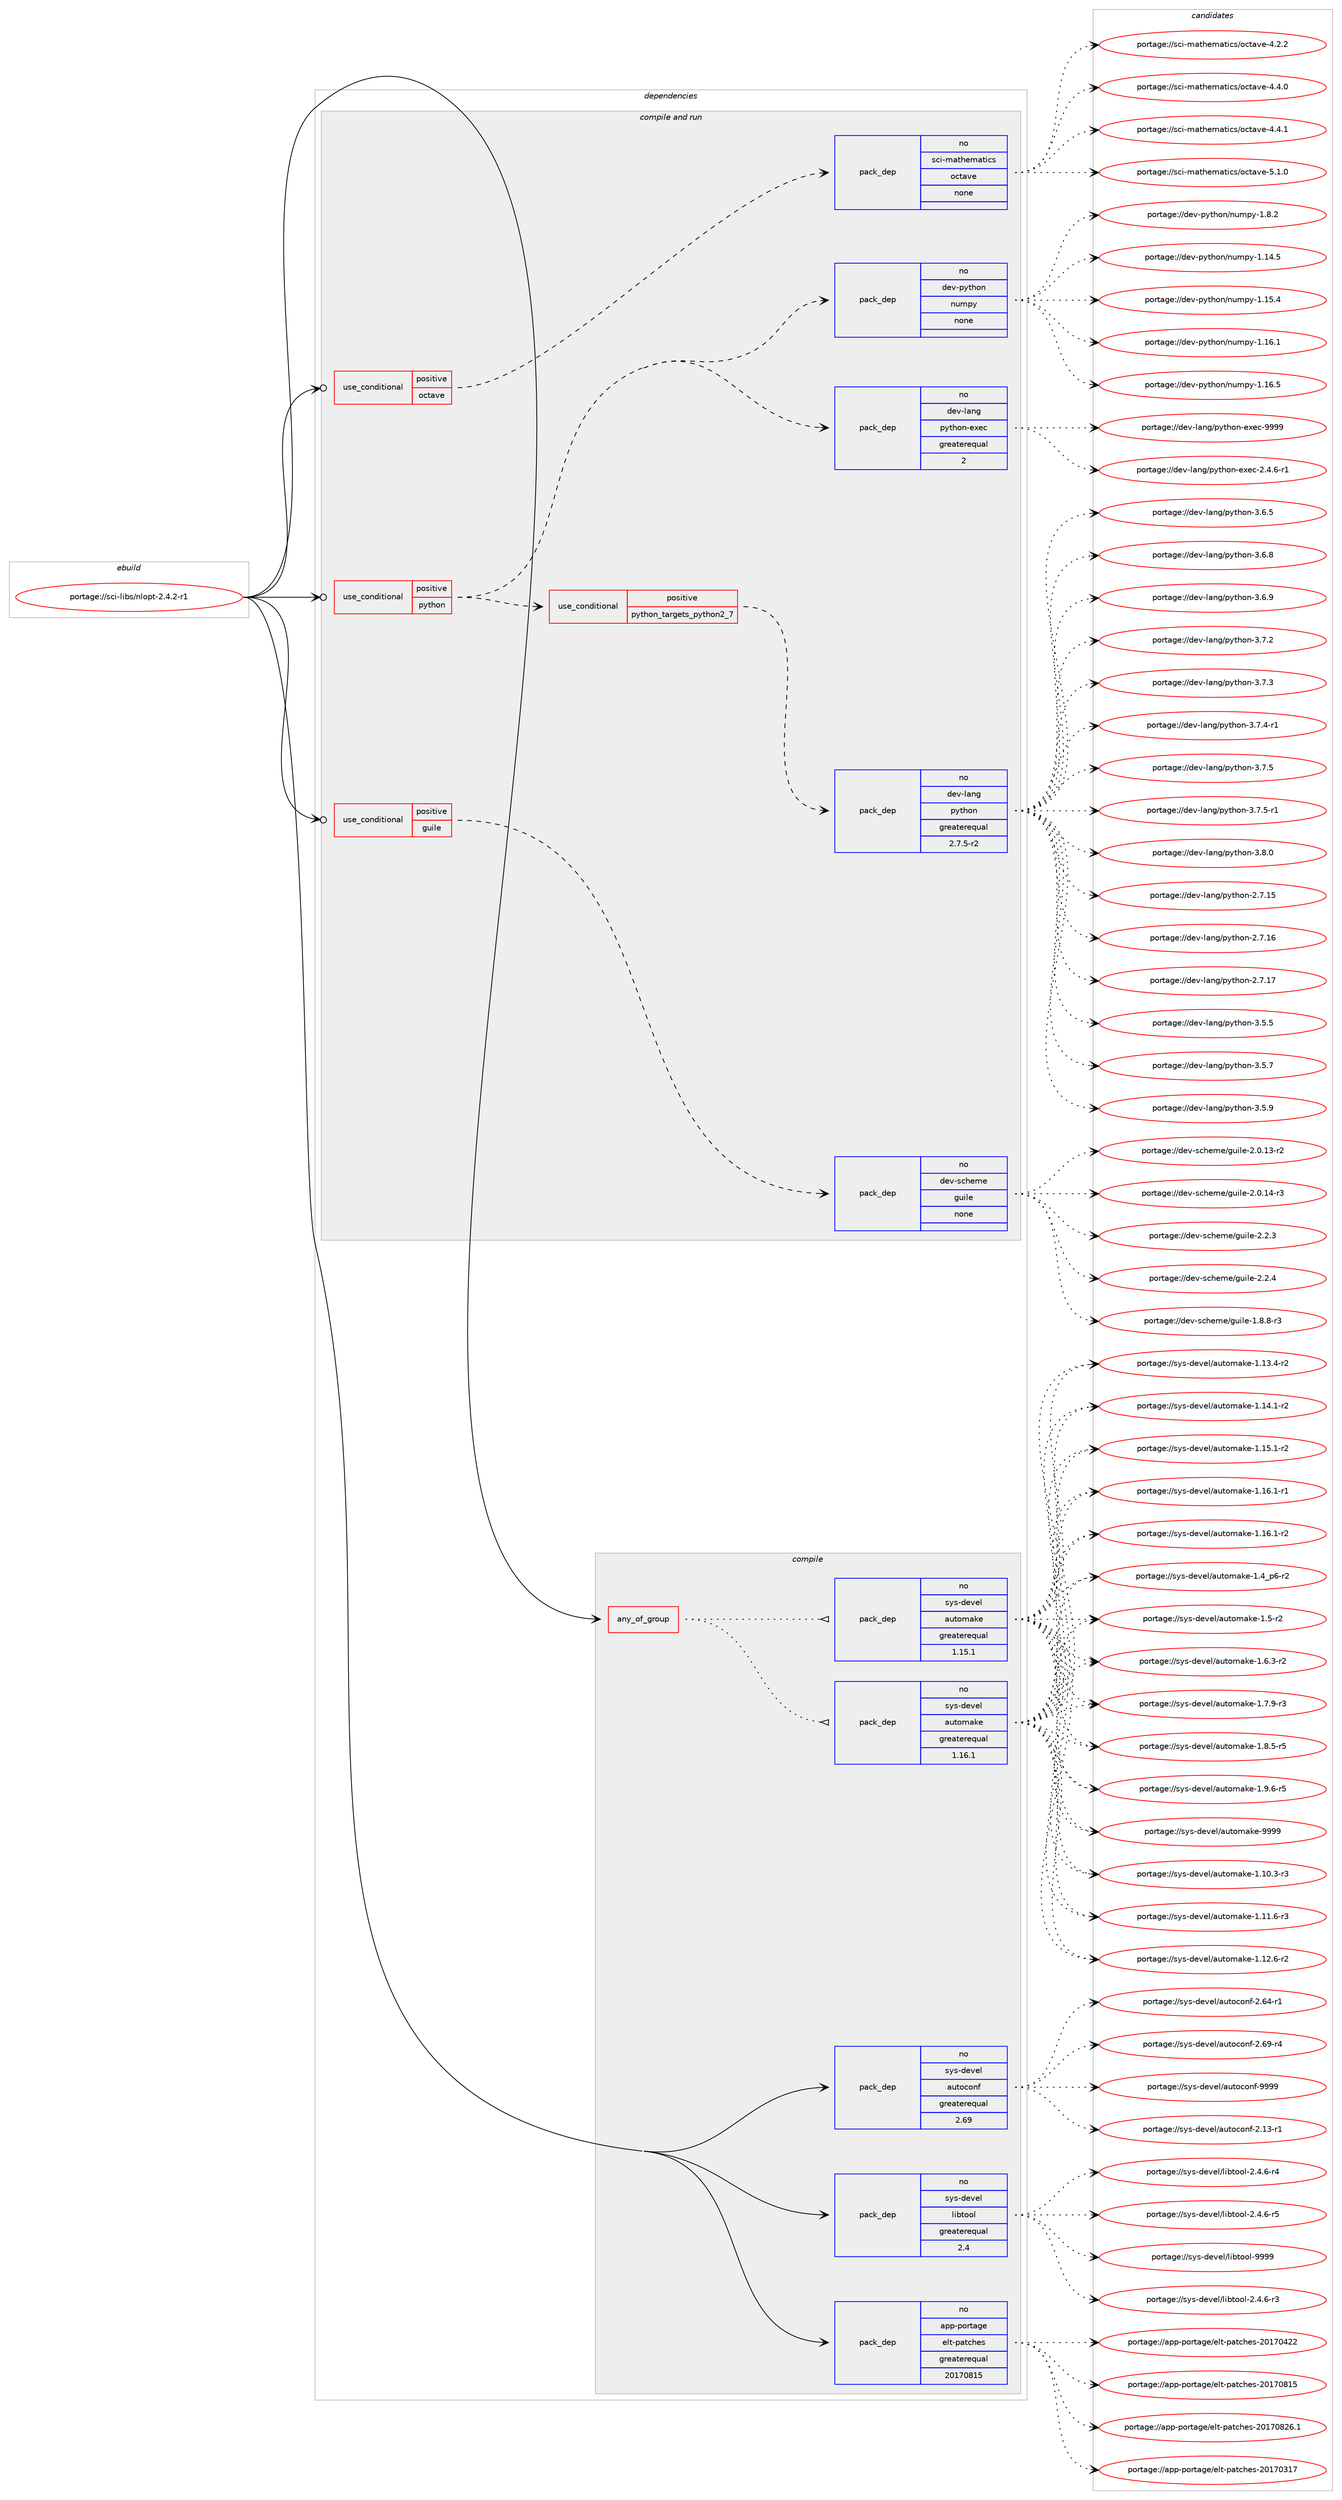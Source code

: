 digraph prolog {

# *************
# Graph options
# *************

newrank=true;
concentrate=true;
compound=true;
graph [rankdir=LR,fontname=Helvetica,fontsize=10,ranksep=1.5];#, ranksep=2.5, nodesep=0.2];
edge  [arrowhead=vee];
node  [fontname=Helvetica,fontsize=10];

# **********
# The ebuild
# **********

subgraph cluster_leftcol {
color=gray;
rank=same;
label=<<i>ebuild</i>>;
id [label="portage://sci-libs/nlopt-2.4.2-r1", color=red, width=4, href="../sci-libs/nlopt-2.4.2-r1.svg"];
}

# ****************
# The dependencies
# ****************

subgraph cluster_midcol {
color=gray;
label=<<i>dependencies</i>>;
subgraph cluster_compile {
fillcolor="#eeeeee";
style=filled;
label=<<i>compile</i>>;
subgraph any6462 {
dependency391751 [label=<<TABLE BORDER="0" CELLBORDER="1" CELLSPACING="0" CELLPADDING="4"><TR><TD CELLPADDING="10">any_of_group</TD></TR></TABLE>>, shape=none, color=red];subgraph pack288086 {
dependency391752 [label=<<TABLE BORDER="0" CELLBORDER="1" CELLSPACING="0" CELLPADDING="4" WIDTH="220"><TR><TD ROWSPAN="6" CELLPADDING="30">pack_dep</TD></TR><TR><TD WIDTH="110">no</TD></TR><TR><TD>sys-devel</TD></TR><TR><TD>automake</TD></TR><TR><TD>greaterequal</TD></TR><TR><TD>1.16.1</TD></TR></TABLE>>, shape=none, color=blue];
}
dependency391751:e -> dependency391752:w [weight=20,style="dotted",arrowhead="oinv"];
subgraph pack288087 {
dependency391753 [label=<<TABLE BORDER="0" CELLBORDER="1" CELLSPACING="0" CELLPADDING="4" WIDTH="220"><TR><TD ROWSPAN="6" CELLPADDING="30">pack_dep</TD></TR><TR><TD WIDTH="110">no</TD></TR><TR><TD>sys-devel</TD></TR><TR><TD>automake</TD></TR><TR><TD>greaterequal</TD></TR><TR><TD>1.15.1</TD></TR></TABLE>>, shape=none, color=blue];
}
dependency391751:e -> dependency391753:w [weight=20,style="dotted",arrowhead="oinv"];
}
id:e -> dependency391751:w [weight=20,style="solid",arrowhead="vee"];
subgraph pack288088 {
dependency391754 [label=<<TABLE BORDER="0" CELLBORDER="1" CELLSPACING="0" CELLPADDING="4" WIDTH="220"><TR><TD ROWSPAN="6" CELLPADDING="30">pack_dep</TD></TR><TR><TD WIDTH="110">no</TD></TR><TR><TD>app-portage</TD></TR><TR><TD>elt-patches</TD></TR><TR><TD>greaterequal</TD></TR><TR><TD>20170815</TD></TR></TABLE>>, shape=none, color=blue];
}
id:e -> dependency391754:w [weight=20,style="solid",arrowhead="vee"];
subgraph pack288089 {
dependency391755 [label=<<TABLE BORDER="0" CELLBORDER="1" CELLSPACING="0" CELLPADDING="4" WIDTH="220"><TR><TD ROWSPAN="6" CELLPADDING="30">pack_dep</TD></TR><TR><TD WIDTH="110">no</TD></TR><TR><TD>sys-devel</TD></TR><TR><TD>autoconf</TD></TR><TR><TD>greaterequal</TD></TR><TR><TD>2.69</TD></TR></TABLE>>, shape=none, color=blue];
}
id:e -> dependency391755:w [weight=20,style="solid",arrowhead="vee"];
subgraph pack288090 {
dependency391756 [label=<<TABLE BORDER="0" CELLBORDER="1" CELLSPACING="0" CELLPADDING="4" WIDTH="220"><TR><TD ROWSPAN="6" CELLPADDING="30">pack_dep</TD></TR><TR><TD WIDTH="110">no</TD></TR><TR><TD>sys-devel</TD></TR><TR><TD>libtool</TD></TR><TR><TD>greaterequal</TD></TR><TR><TD>2.4</TD></TR></TABLE>>, shape=none, color=blue];
}
id:e -> dependency391756:w [weight=20,style="solid",arrowhead="vee"];
}
subgraph cluster_compileandrun {
fillcolor="#eeeeee";
style=filled;
label=<<i>compile and run</i>>;
subgraph cond96999 {
dependency391757 [label=<<TABLE BORDER="0" CELLBORDER="1" CELLSPACING="0" CELLPADDING="4"><TR><TD ROWSPAN="3" CELLPADDING="10">use_conditional</TD></TR><TR><TD>positive</TD></TR><TR><TD>guile</TD></TR></TABLE>>, shape=none, color=red];
subgraph pack288091 {
dependency391758 [label=<<TABLE BORDER="0" CELLBORDER="1" CELLSPACING="0" CELLPADDING="4" WIDTH="220"><TR><TD ROWSPAN="6" CELLPADDING="30">pack_dep</TD></TR><TR><TD WIDTH="110">no</TD></TR><TR><TD>dev-scheme</TD></TR><TR><TD>guile</TD></TR><TR><TD>none</TD></TR><TR><TD></TD></TR></TABLE>>, shape=none, color=blue];
}
dependency391757:e -> dependency391758:w [weight=20,style="dashed",arrowhead="vee"];
}
id:e -> dependency391757:w [weight=20,style="solid",arrowhead="odotvee"];
subgraph cond97000 {
dependency391759 [label=<<TABLE BORDER="0" CELLBORDER="1" CELLSPACING="0" CELLPADDING="4"><TR><TD ROWSPAN="3" CELLPADDING="10">use_conditional</TD></TR><TR><TD>positive</TD></TR><TR><TD>octave</TD></TR></TABLE>>, shape=none, color=red];
subgraph pack288092 {
dependency391760 [label=<<TABLE BORDER="0" CELLBORDER="1" CELLSPACING="0" CELLPADDING="4" WIDTH="220"><TR><TD ROWSPAN="6" CELLPADDING="30">pack_dep</TD></TR><TR><TD WIDTH="110">no</TD></TR><TR><TD>sci-mathematics</TD></TR><TR><TD>octave</TD></TR><TR><TD>none</TD></TR><TR><TD></TD></TR></TABLE>>, shape=none, color=blue];
}
dependency391759:e -> dependency391760:w [weight=20,style="dashed",arrowhead="vee"];
}
id:e -> dependency391759:w [weight=20,style="solid",arrowhead="odotvee"];
subgraph cond97001 {
dependency391761 [label=<<TABLE BORDER="0" CELLBORDER="1" CELLSPACING="0" CELLPADDING="4"><TR><TD ROWSPAN="3" CELLPADDING="10">use_conditional</TD></TR><TR><TD>positive</TD></TR><TR><TD>python</TD></TR></TABLE>>, shape=none, color=red];
subgraph cond97002 {
dependency391762 [label=<<TABLE BORDER="0" CELLBORDER="1" CELLSPACING="0" CELLPADDING="4"><TR><TD ROWSPAN="3" CELLPADDING="10">use_conditional</TD></TR><TR><TD>positive</TD></TR><TR><TD>python_targets_python2_7</TD></TR></TABLE>>, shape=none, color=red];
subgraph pack288093 {
dependency391763 [label=<<TABLE BORDER="0" CELLBORDER="1" CELLSPACING="0" CELLPADDING="4" WIDTH="220"><TR><TD ROWSPAN="6" CELLPADDING="30">pack_dep</TD></TR><TR><TD WIDTH="110">no</TD></TR><TR><TD>dev-lang</TD></TR><TR><TD>python</TD></TR><TR><TD>greaterequal</TD></TR><TR><TD>2.7.5-r2</TD></TR></TABLE>>, shape=none, color=blue];
}
dependency391762:e -> dependency391763:w [weight=20,style="dashed",arrowhead="vee"];
}
dependency391761:e -> dependency391762:w [weight=20,style="dashed",arrowhead="vee"];
subgraph pack288094 {
dependency391764 [label=<<TABLE BORDER="0" CELLBORDER="1" CELLSPACING="0" CELLPADDING="4" WIDTH="220"><TR><TD ROWSPAN="6" CELLPADDING="30">pack_dep</TD></TR><TR><TD WIDTH="110">no</TD></TR><TR><TD>dev-lang</TD></TR><TR><TD>python-exec</TD></TR><TR><TD>greaterequal</TD></TR><TR><TD>2</TD></TR></TABLE>>, shape=none, color=blue];
}
dependency391761:e -> dependency391764:w [weight=20,style="dashed",arrowhead="vee"];
subgraph pack288095 {
dependency391765 [label=<<TABLE BORDER="0" CELLBORDER="1" CELLSPACING="0" CELLPADDING="4" WIDTH="220"><TR><TD ROWSPAN="6" CELLPADDING="30">pack_dep</TD></TR><TR><TD WIDTH="110">no</TD></TR><TR><TD>dev-python</TD></TR><TR><TD>numpy</TD></TR><TR><TD>none</TD></TR><TR><TD></TD></TR></TABLE>>, shape=none, color=blue];
}
dependency391761:e -> dependency391765:w [weight=20,style="dashed",arrowhead="vee"];
}
id:e -> dependency391761:w [weight=20,style="solid",arrowhead="odotvee"];
}
subgraph cluster_run {
fillcolor="#eeeeee";
style=filled;
label=<<i>run</i>>;
}
}

# **************
# The candidates
# **************

subgraph cluster_choices {
rank=same;
color=gray;
label=<<i>candidates</i>>;

subgraph choice288086 {
color=black;
nodesep=1;
choiceportage11512111545100101118101108479711711611110997107101454946494846514511451 [label="portage://sys-devel/automake-1.10.3-r3", color=red, width=4,href="../sys-devel/automake-1.10.3-r3.svg"];
choiceportage11512111545100101118101108479711711611110997107101454946494946544511451 [label="portage://sys-devel/automake-1.11.6-r3", color=red, width=4,href="../sys-devel/automake-1.11.6-r3.svg"];
choiceportage11512111545100101118101108479711711611110997107101454946495046544511450 [label="portage://sys-devel/automake-1.12.6-r2", color=red, width=4,href="../sys-devel/automake-1.12.6-r2.svg"];
choiceportage11512111545100101118101108479711711611110997107101454946495146524511450 [label="portage://sys-devel/automake-1.13.4-r2", color=red, width=4,href="../sys-devel/automake-1.13.4-r2.svg"];
choiceportage11512111545100101118101108479711711611110997107101454946495246494511450 [label="portage://sys-devel/automake-1.14.1-r2", color=red, width=4,href="../sys-devel/automake-1.14.1-r2.svg"];
choiceportage11512111545100101118101108479711711611110997107101454946495346494511450 [label="portage://sys-devel/automake-1.15.1-r2", color=red, width=4,href="../sys-devel/automake-1.15.1-r2.svg"];
choiceportage11512111545100101118101108479711711611110997107101454946495446494511449 [label="portage://sys-devel/automake-1.16.1-r1", color=red, width=4,href="../sys-devel/automake-1.16.1-r1.svg"];
choiceportage11512111545100101118101108479711711611110997107101454946495446494511450 [label="portage://sys-devel/automake-1.16.1-r2", color=red, width=4,href="../sys-devel/automake-1.16.1-r2.svg"];
choiceportage115121115451001011181011084797117116111109971071014549465295112544511450 [label="portage://sys-devel/automake-1.4_p6-r2", color=red, width=4,href="../sys-devel/automake-1.4_p6-r2.svg"];
choiceportage11512111545100101118101108479711711611110997107101454946534511450 [label="portage://sys-devel/automake-1.5-r2", color=red, width=4,href="../sys-devel/automake-1.5-r2.svg"];
choiceportage115121115451001011181011084797117116111109971071014549465446514511450 [label="portage://sys-devel/automake-1.6.3-r2", color=red, width=4,href="../sys-devel/automake-1.6.3-r2.svg"];
choiceportage115121115451001011181011084797117116111109971071014549465546574511451 [label="portage://sys-devel/automake-1.7.9-r3", color=red, width=4,href="../sys-devel/automake-1.7.9-r3.svg"];
choiceportage115121115451001011181011084797117116111109971071014549465646534511453 [label="portage://sys-devel/automake-1.8.5-r5", color=red, width=4,href="../sys-devel/automake-1.8.5-r5.svg"];
choiceportage115121115451001011181011084797117116111109971071014549465746544511453 [label="portage://sys-devel/automake-1.9.6-r5", color=red, width=4,href="../sys-devel/automake-1.9.6-r5.svg"];
choiceportage115121115451001011181011084797117116111109971071014557575757 [label="portage://sys-devel/automake-9999", color=red, width=4,href="../sys-devel/automake-9999.svg"];
dependency391752:e -> choiceportage11512111545100101118101108479711711611110997107101454946494846514511451:w [style=dotted,weight="100"];
dependency391752:e -> choiceportage11512111545100101118101108479711711611110997107101454946494946544511451:w [style=dotted,weight="100"];
dependency391752:e -> choiceportage11512111545100101118101108479711711611110997107101454946495046544511450:w [style=dotted,weight="100"];
dependency391752:e -> choiceportage11512111545100101118101108479711711611110997107101454946495146524511450:w [style=dotted,weight="100"];
dependency391752:e -> choiceportage11512111545100101118101108479711711611110997107101454946495246494511450:w [style=dotted,weight="100"];
dependency391752:e -> choiceportage11512111545100101118101108479711711611110997107101454946495346494511450:w [style=dotted,weight="100"];
dependency391752:e -> choiceportage11512111545100101118101108479711711611110997107101454946495446494511449:w [style=dotted,weight="100"];
dependency391752:e -> choiceportage11512111545100101118101108479711711611110997107101454946495446494511450:w [style=dotted,weight="100"];
dependency391752:e -> choiceportage115121115451001011181011084797117116111109971071014549465295112544511450:w [style=dotted,weight="100"];
dependency391752:e -> choiceportage11512111545100101118101108479711711611110997107101454946534511450:w [style=dotted,weight="100"];
dependency391752:e -> choiceportage115121115451001011181011084797117116111109971071014549465446514511450:w [style=dotted,weight="100"];
dependency391752:e -> choiceportage115121115451001011181011084797117116111109971071014549465546574511451:w [style=dotted,weight="100"];
dependency391752:e -> choiceportage115121115451001011181011084797117116111109971071014549465646534511453:w [style=dotted,weight="100"];
dependency391752:e -> choiceportage115121115451001011181011084797117116111109971071014549465746544511453:w [style=dotted,weight="100"];
dependency391752:e -> choiceportage115121115451001011181011084797117116111109971071014557575757:w [style=dotted,weight="100"];
}
subgraph choice288087 {
color=black;
nodesep=1;
choiceportage11512111545100101118101108479711711611110997107101454946494846514511451 [label="portage://sys-devel/automake-1.10.3-r3", color=red, width=4,href="../sys-devel/automake-1.10.3-r3.svg"];
choiceportage11512111545100101118101108479711711611110997107101454946494946544511451 [label="portage://sys-devel/automake-1.11.6-r3", color=red, width=4,href="../sys-devel/automake-1.11.6-r3.svg"];
choiceportage11512111545100101118101108479711711611110997107101454946495046544511450 [label="portage://sys-devel/automake-1.12.6-r2", color=red, width=4,href="../sys-devel/automake-1.12.6-r2.svg"];
choiceportage11512111545100101118101108479711711611110997107101454946495146524511450 [label="portage://sys-devel/automake-1.13.4-r2", color=red, width=4,href="../sys-devel/automake-1.13.4-r2.svg"];
choiceportage11512111545100101118101108479711711611110997107101454946495246494511450 [label="portage://sys-devel/automake-1.14.1-r2", color=red, width=4,href="../sys-devel/automake-1.14.1-r2.svg"];
choiceportage11512111545100101118101108479711711611110997107101454946495346494511450 [label="portage://sys-devel/automake-1.15.1-r2", color=red, width=4,href="../sys-devel/automake-1.15.1-r2.svg"];
choiceportage11512111545100101118101108479711711611110997107101454946495446494511449 [label="portage://sys-devel/automake-1.16.1-r1", color=red, width=4,href="../sys-devel/automake-1.16.1-r1.svg"];
choiceportage11512111545100101118101108479711711611110997107101454946495446494511450 [label="portage://sys-devel/automake-1.16.1-r2", color=red, width=4,href="../sys-devel/automake-1.16.1-r2.svg"];
choiceportage115121115451001011181011084797117116111109971071014549465295112544511450 [label="portage://sys-devel/automake-1.4_p6-r2", color=red, width=4,href="../sys-devel/automake-1.4_p6-r2.svg"];
choiceportage11512111545100101118101108479711711611110997107101454946534511450 [label="portage://sys-devel/automake-1.5-r2", color=red, width=4,href="../sys-devel/automake-1.5-r2.svg"];
choiceportage115121115451001011181011084797117116111109971071014549465446514511450 [label="portage://sys-devel/automake-1.6.3-r2", color=red, width=4,href="../sys-devel/automake-1.6.3-r2.svg"];
choiceportage115121115451001011181011084797117116111109971071014549465546574511451 [label="portage://sys-devel/automake-1.7.9-r3", color=red, width=4,href="../sys-devel/automake-1.7.9-r3.svg"];
choiceportage115121115451001011181011084797117116111109971071014549465646534511453 [label="portage://sys-devel/automake-1.8.5-r5", color=red, width=4,href="../sys-devel/automake-1.8.5-r5.svg"];
choiceportage115121115451001011181011084797117116111109971071014549465746544511453 [label="portage://sys-devel/automake-1.9.6-r5", color=red, width=4,href="../sys-devel/automake-1.9.6-r5.svg"];
choiceportage115121115451001011181011084797117116111109971071014557575757 [label="portage://sys-devel/automake-9999", color=red, width=4,href="../sys-devel/automake-9999.svg"];
dependency391753:e -> choiceportage11512111545100101118101108479711711611110997107101454946494846514511451:w [style=dotted,weight="100"];
dependency391753:e -> choiceportage11512111545100101118101108479711711611110997107101454946494946544511451:w [style=dotted,weight="100"];
dependency391753:e -> choiceportage11512111545100101118101108479711711611110997107101454946495046544511450:w [style=dotted,weight="100"];
dependency391753:e -> choiceportage11512111545100101118101108479711711611110997107101454946495146524511450:w [style=dotted,weight="100"];
dependency391753:e -> choiceportage11512111545100101118101108479711711611110997107101454946495246494511450:w [style=dotted,weight="100"];
dependency391753:e -> choiceportage11512111545100101118101108479711711611110997107101454946495346494511450:w [style=dotted,weight="100"];
dependency391753:e -> choiceportage11512111545100101118101108479711711611110997107101454946495446494511449:w [style=dotted,weight="100"];
dependency391753:e -> choiceportage11512111545100101118101108479711711611110997107101454946495446494511450:w [style=dotted,weight="100"];
dependency391753:e -> choiceportage115121115451001011181011084797117116111109971071014549465295112544511450:w [style=dotted,weight="100"];
dependency391753:e -> choiceportage11512111545100101118101108479711711611110997107101454946534511450:w [style=dotted,weight="100"];
dependency391753:e -> choiceportage115121115451001011181011084797117116111109971071014549465446514511450:w [style=dotted,weight="100"];
dependency391753:e -> choiceportage115121115451001011181011084797117116111109971071014549465546574511451:w [style=dotted,weight="100"];
dependency391753:e -> choiceportage115121115451001011181011084797117116111109971071014549465646534511453:w [style=dotted,weight="100"];
dependency391753:e -> choiceportage115121115451001011181011084797117116111109971071014549465746544511453:w [style=dotted,weight="100"];
dependency391753:e -> choiceportage115121115451001011181011084797117116111109971071014557575757:w [style=dotted,weight="100"];
}
subgraph choice288088 {
color=black;
nodesep=1;
choiceportage97112112451121111141169710310147101108116451129711699104101115455048495548514955 [label="portage://app-portage/elt-patches-20170317", color=red, width=4,href="../app-portage/elt-patches-20170317.svg"];
choiceportage97112112451121111141169710310147101108116451129711699104101115455048495548525050 [label="portage://app-portage/elt-patches-20170422", color=red, width=4,href="../app-portage/elt-patches-20170422.svg"];
choiceportage97112112451121111141169710310147101108116451129711699104101115455048495548564953 [label="portage://app-portage/elt-patches-20170815", color=red, width=4,href="../app-portage/elt-patches-20170815.svg"];
choiceportage971121124511211111411697103101471011081164511297116991041011154550484955485650544649 [label="portage://app-portage/elt-patches-20170826.1", color=red, width=4,href="../app-portage/elt-patches-20170826.1.svg"];
dependency391754:e -> choiceportage97112112451121111141169710310147101108116451129711699104101115455048495548514955:w [style=dotted,weight="100"];
dependency391754:e -> choiceportage97112112451121111141169710310147101108116451129711699104101115455048495548525050:w [style=dotted,weight="100"];
dependency391754:e -> choiceportage97112112451121111141169710310147101108116451129711699104101115455048495548564953:w [style=dotted,weight="100"];
dependency391754:e -> choiceportage971121124511211111411697103101471011081164511297116991041011154550484955485650544649:w [style=dotted,weight="100"];
}
subgraph choice288089 {
color=black;
nodesep=1;
choiceportage1151211154510010111810110847971171161119911111010245504649514511449 [label="portage://sys-devel/autoconf-2.13-r1", color=red, width=4,href="../sys-devel/autoconf-2.13-r1.svg"];
choiceportage1151211154510010111810110847971171161119911111010245504654524511449 [label="portage://sys-devel/autoconf-2.64-r1", color=red, width=4,href="../sys-devel/autoconf-2.64-r1.svg"];
choiceportage1151211154510010111810110847971171161119911111010245504654574511452 [label="portage://sys-devel/autoconf-2.69-r4", color=red, width=4,href="../sys-devel/autoconf-2.69-r4.svg"];
choiceportage115121115451001011181011084797117116111991111101024557575757 [label="portage://sys-devel/autoconf-9999", color=red, width=4,href="../sys-devel/autoconf-9999.svg"];
dependency391755:e -> choiceportage1151211154510010111810110847971171161119911111010245504649514511449:w [style=dotted,weight="100"];
dependency391755:e -> choiceportage1151211154510010111810110847971171161119911111010245504654524511449:w [style=dotted,weight="100"];
dependency391755:e -> choiceportage1151211154510010111810110847971171161119911111010245504654574511452:w [style=dotted,weight="100"];
dependency391755:e -> choiceportage115121115451001011181011084797117116111991111101024557575757:w [style=dotted,weight="100"];
}
subgraph choice288090 {
color=black;
nodesep=1;
choiceportage1151211154510010111810110847108105981161111111084550465246544511451 [label="portage://sys-devel/libtool-2.4.6-r3", color=red, width=4,href="../sys-devel/libtool-2.4.6-r3.svg"];
choiceportage1151211154510010111810110847108105981161111111084550465246544511452 [label="portage://sys-devel/libtool-2.4.6-r4", color=red, width=4,href="../sys-devel/libtool-2.4.6-r4.svg"];
choiceportage1151211154510010111810110847108105981161111111084550465246544511453 [label="portage://sys-devel/libtool-2.4.6-r5", color=red, width=4,href="../sys-devel/libtool-2.4.6-r5.svg"];
choiceportage1151211154510010111810110847108105981161111111084557575757 [label="portage://sys-devel/libtool-9999", color=red, width=4,href="../sys-devel/libtool-9999.svg"];
dependency391756:e -> choiceportage1151211154510010111810110847108105981161111111084550465246544511451:w [style=dotted,weight="100"];
dependency391756:e -> choiceportage1151211154510010111810110847108105981161111111084550465246544511452:w [style=dotted,weight="100"];
dependency391756:e -> choiceportage1151211154510010111810110847108105981161111111084550465246544511453:w [style=dotted,weight="100"];
dependency391756:e -> choiceportage1151211154510010111810110847108105981161111111084557575757:w [style=dotted,weight="100"];
}
subgraph choice288091 {
color=black;
nodesep=1;
choiceportage1001011184511599104101109101471031171051081014549465646564511451 [label="portage://dev-scheme/guile-1.8.8-r3", color=red, width=4,href="../dev-scheme/guile-1.8.8-r3.svg"];
choiceportage100101118451159910410110910147103117105108101455046484649514511450 [label="portage://dev-scheme/guile-2.0.13-r2", color=red, width=4,href="../dev-scheme/guile-2.0.13-r2.svg"];
choiceportage100101118451159910410110910147103117105108101455046484649524511451 [label="portage://dev-scheme/guile-2.0.14-r3", color=red, width=4,href="../dev-scheme/guile-2.0.14-r3.svg"];
choiceportage100101118451159910410110910147103117105108101455046504651 [label="portage://dev-scheme/guile-2.2.3", color=red, width=4,href="../dev-scheme/guile-2.2.3.svg"];
choiceportage100101118451159910410110910147103117105108101455046504652 [label="portage://dev-scheme/guile-2.2.4", color=red, width=4,href="../dev-scheme/guile-2.2.4.svg"];
dependency391758:e -> choiceportage1001011184511599104101109101471031171051081014549465646564511451:w [style=dotted,weight="100"];
dependency391758:e -> choiceportage100101118451159910410110910147103117105108101455046484649514511450:w [style=dotted,weight="100"];
dependency391758:e -> choiceportage100101118451159910410110910147103117105108101455046484649524511451:w [style=dotted,weight="100"];
dependency391758:e -> choiceportage100101118451159910410110910147103117105108101455046504651:w [style=dotted,weight="100"];
dependency391758:e -> choiceportage100101118451159910410110910147103117105108101455046504652:w [style=dotted,weight="100"];
}
subgraph choice288092 {
color=black;
nodesep=1;
choiceportage1159910545109971161041011099711610599115471119911697118101455246504650 [label="portage://sci-mathematics/octave-4.2.2", color=red, width=4,href="../sci-mathematics/octave-4.2.2.svg"];
choiceportage1159910545109971161041011099711610599115471119911697118101455246524648 [label="portage://sci-mathematics/octave-4.4.0", color=red, width=4,href="../sci-mathematics/octave-4.4.0.svg"];
choiceportage1159910545109971161041011099711610599115471119911697118101455246524649 [label="portage://sci-mathematics/octave-4.4.1", color=red, width=4,href="../sci-mathematics/octave-4.4.1.svg"];
choiceportage1159910545109971161041011099711610599115471119911697118101455346494648 [label="portage://sci-mathematics/octave-5.1.0", color=red, width=4,href="../sci-mathematics/octave-5.1.0.svg"];
dependency391760:e -> choiceportage1159910545109971161041011099711610599115471119911697118101455246504650:w [style=dotted,weight="100"];
dependency391760:e -> choiceportage1159910545109971161041011099711610599115471119911697118101455246524648:w [style=dotted,weight="100"];
dependency391760:e -> choiceportage1159910545109971161041011099711610599115471119911697118101455246524649:w [style=dotted,weight="100"];
dependency391760:e -> choiceportage1159910545109971161041011099711610599115471119911697118101455346494648:w [style=dotted,weight="100"];
}
subgraph choice288093 {
color=black;
nodesep=1;
choiceportage10010111845108971101034711212111610411111045504655464953 [label="portage://dev-lang/python-2.7.15", color=red, width=4,href="../dev-lang/python-2.7.15.svg"];
choiceportage10010111845108971101034711212111610411111045504655464954 [label="portage://dev-lang/python-2.7.16", color=red, width=4,href="../dev-lang/python-2.7.16.svg"];
choiceportage10010111845108971101034711212111610411111045504655464955 [label="portage://dev-lang/python-2.7.17", color=red, width=4,href="../dev-lang/python-2.7.17.svg"];
choiceportage100101118451089711010347112121116104111110455146534653 [label="portage://dev-lang/python-3.5.5", color=red, width=4,href="../dev-lang/python-3.5.5.svg"];
choiceportage100101118451089711010347112121116104111110455146534655 [label="portage://dev-lang/python-3.5.7", color=red, width=4,href="../dev-lang/python-3.5.7.svg"];
choiceportage100101118451089711010347112121116104111110455146534657 [label="portage://dev-lang/python-3.5.9", color=red, width=4,href="../dev-lang/python-3.5.9.svg"];
choiceportage100101118451089711010347112121116104111110455146544653 [label="portage://dev-lang/python-3.6.5", color=red, width=4,href="../dev-lang/python-3.6.5.svg"];
choiceportage100101118451089711010347112121116104111110455146544656 [label="portage://dev-lang/python-3.6.8", color=red, width=4,href="../dev-lang/python-3.6.8.svg"];
choiceportage100101118451089711010347112121116104111110455146544657 [label="portage://dev-lang/python-3.6.9", color=red, width=4,href="../dev-lang/python-3.6.9.svg"];
choiceportage100101118451089711010347112121116104111110455146554650 [label="portage://dev-lang/python-3.7.2", color=red, width=4,href="../dev-lang/python-3.7.2.svg"];
choiceportage100101118451089711010347112121116104111110455146554651 [label="portage://dev-lang/python-3.7.3", color=red, width=4,href="../dev-lang/python-3.7.3.svg"];
choiceportage1001011184510897110103471121211161041111104551465546524511449 [label="portage://dev-lang/python-3.7.4-r1", color=red, width=4,href="../dev-lang/python-3.7.4-r1.svg"];
choiceportage100101118451089711010347112121116104111110455146554653 [label="portage://dev-lang/python-3.7.5", color=red, width=4,href="../dev-lang/python-3.7.5.svg"];
choiceportage1001011184510897110103471121211161041111104551465546534511449 [label="portage://dev-lang/python-3.7.5-r1", color=red, width=4,href="../dev-lang/python-3.7.5-r1.svg"];
choiceportage100101118451089711010347112121116104111110455146564648 [label="portage://dev-lang/python-3.8.0", color=red, width=4,href="../dev-lang/python-3.8.0.svg"];
dependency391763:e -> choiceportage10010111845108971101034711212111610411111045504655464953:w [style=dotted,weight="100"];
dependency391763:e -> choiceportage10010111845108971101034711212111610411111045504655464954:w [style=dotted,weight="100"];
dependency391763:e -> choiceportage10010111845108971101034711212111610411111045504655464955:w [style=dotted,weight="100"];
dependency391763:e -> choiceportage100101118451089711010347112121116104111110455146534653:w [style=dotted,weight="100"];
dependency391763:e -> choiceportage100101118451089711010347112121116104111110455146534655:w [style=dotted,weight="100"];
dependency391763:e -> choiceportage100101118451089711010347112121116104111110455146534657:w [style=dotted,weight="100"];
dependency391763:e -> choiceportage100101118451089711010347112121116104111110455146544653:w [style=dotted,weight="100"];
dependency391763:e -> choiceportage100101118451089711010347112121116104111110455146544656:w [style=dotted,weight="100"];
dependency391763:e -> choiceportage100101118451089711010347112121116104111110455146544657:w [style=dotted,weight="100"];
dependency391763:e -> choiceportage100101118451089711010347112121116104111110455146554650:w [style=dotted,weight="100"];
dependency391763:e -> choiceportage100101118451089711010347112121116104111110455146554651:w [style=dotted,weight="100"];
dependency391763:e -> choiceportage1001011184510897110103471121211161041111104551465546524511449:w [style=dotted,weight="100"];
dependency391763:e -> choiceportage100101118451089711010347112121116104111110455146554653:w [style=dotted,weight="100"];
dependency391763:e -> choiceportage1001011184510897110103471121211161041111104551465546534511449:w [style=dotted,weight="100"];
dependency391763:e -> choiceportage100101118451089711010347112121116104111110455146564648:w [style=dotted,weight="100"];
}
subgraph choice288094 {
color=black;
nodesep=1;
choiceportage10010111845108971101034711212111610411111045101120101994550465246544511449 [label="portage://dev-lang/python-exec-2.4.6-r1", color=red, width=4,href="../dev-lang/python-exec-2.4.6-r1.svg"];
choiceportage10010111845108971101034711212111610411111045101120101994557575757 [label="portage://dev-lang/python-exec-9999", color=red, width=4,href="../dev-lang/python-exec-9999.svg"];
dependency391764:e -> choiceportage10010111845108971101034711212111610411111045101120101994550465246544511449:w [style=dotted,weight="100"];
dependency391764:e -> choiceportage10010111845108971101034711212111610411111045101120101994557575757:w [style=dotted,weight="100"];
}
subgraph choice288095 {
color=black;
nodesep=1;
choiceportage100101118451121211161041111104711011710911212145494649524653 [label="portage://dev-python/numpy-1.14.5", color=red, width=4,href="../dev-python/numpy-1.14.5.svg"];
choiceportage100101118451121211161041111104711011710911212145494649534652 [label="portage://dev-python/numpy-1.15.4", color=red, width=4,href="../dev-python/numpy-1.15.4.svg"];
choiceportage100101118451121211161041111104711011710911212145494649544649 [label="portage://dev-python/numpy-1.16.1", color=red, width=4,href="../dev-python/numpy-1.16.1.svg"];
choiceportage100101118451121211161041111104711011710911212145494649544653 [label="portage://dev-python/numpy-1.16.5", color=red, width=4,href="../dev-python/numpy-1.16.5.svg"];
choiceportage1001011184511212111610411111047110117109112121454946564650 [label="portage://dev-python/numpy-1.8.2", color=red, width=4,href="../dev-python/numpy-1.8.2.svg"];
dependency391765:e -> choiceportage100101118451121211161041111104711011710911212145494649524653:w [style=dotted,weight="100"];
dependency391765:e -> choiceportage100101118451121211161041111104711011710911212145494649534652:w [style=dotted,weight="100"];
dependency391765:e -> choiceportage100101118451121211161041111104711011710911212145494649544649:w [style=dotted,weight="100"];
dependency391765:e -> choiceportage100101118451121211161041111104711011710911212145494649544653:w [style=dotted,weight="100"];
dependency391765:e -> choiceportage1001011184511212111610411111047110117109112121454946564650:w [style=dotted,weight="100"];
}
}

}
